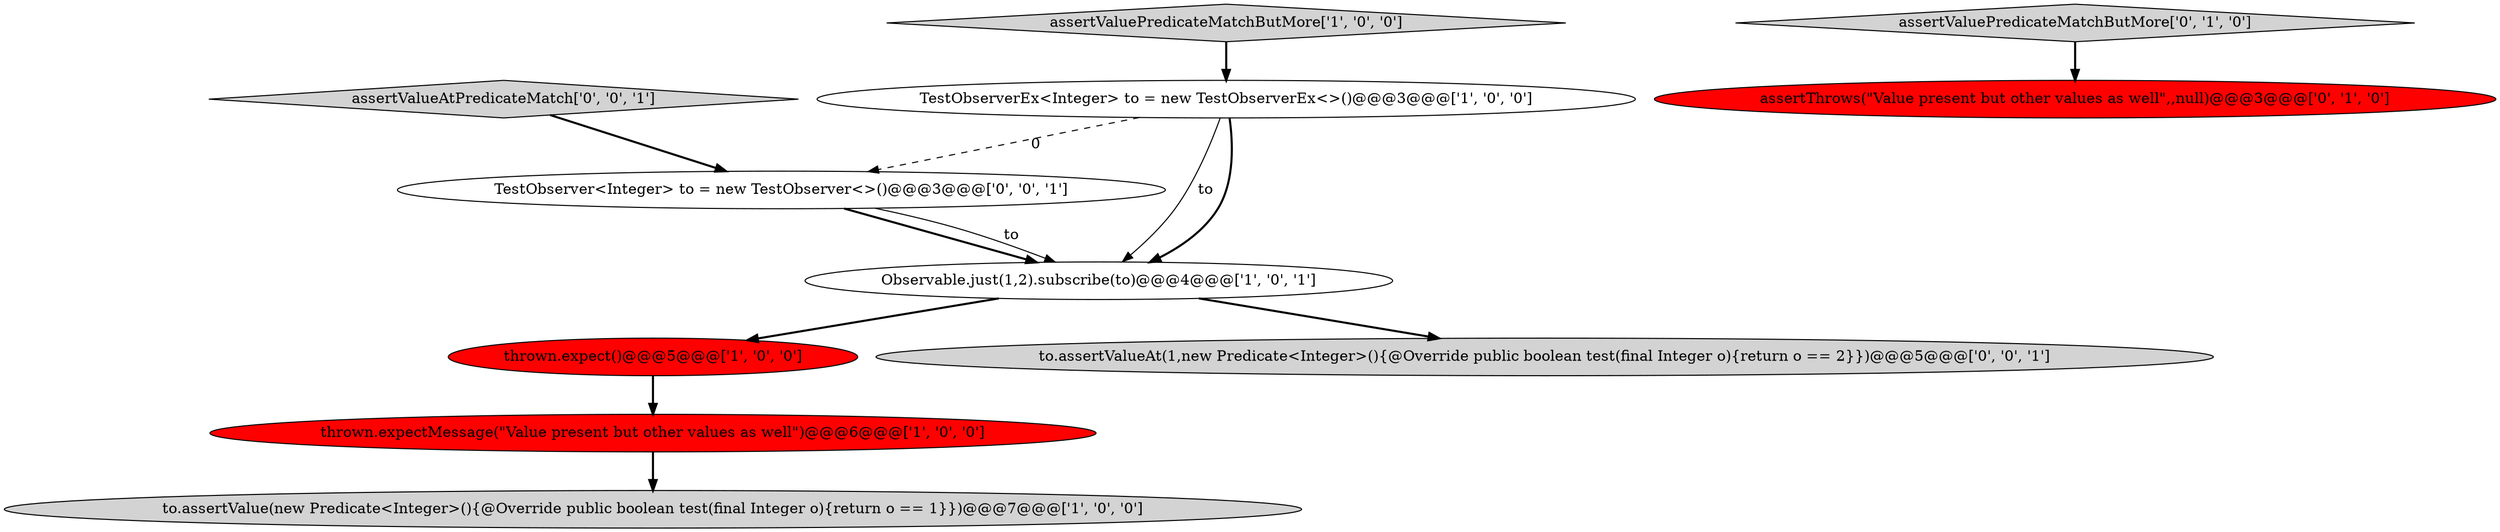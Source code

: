 digraph {
3 [style = filled, label = "thrown.expect()@@@5@@@['1', '0', '0']", fillcolor = red, shape = ellipse image = "AAA1AAABBB1BBB"];
4 [style = filled, label = "thrown.expectMessage(\"Value present but other values as well\")@@@6@@@['1', '0', '0']", fillcolor = red, shape = ellipse image = "AAA1AAABBB1BBB"];
1 [style = filled, label = "Observable.just(1,2).subscribe(to)@@@4@@@['1', '0', '1']", fillcolor = white, shape = ellipse image = "AAA0AAABBB1BBB"];
0 [style = filled, label = "TestObserverEx<Integer> to = new TestObserverEx<>()@@@3@@@['1', '0', '0']", fillcolor = white, shape = ellipse image = "AAA0AAABBB1BBB"];
6 [style = filled, label = "assertValuePredicateMatchButMore['0', '1', '0']", fillcolor = lightgray, shape = diamond image = "AAA0AAABBB2BBB"];
8 [style = filled, label = "to.assertValueAt(1,new Predicate<Integer>(){@Override public boolean test(final Integer o){return o == 2}})@@@5@@@['0', '0', '1']", fillcolor = lightgray, shape = ellipse image = "AAA0AAABBB3BBB"];
10 [style = filled, label = "assertValueAtPredicateMatch['0', '0', '1']", fillcolor = lightgray, shape = diamond image = "AAA0AAABBB3BBB"];
5 [style = filled, label = "assertValuePredicateMatchButMore['1', '0', '0']", fillcolor = lightgray, shape = diamond image = "AAA0AAABBB1BBB"];
9 [style = filled, label = "TestObserver<Integer> to = new TestObserver<>()@@@3@@@['0', '0', '1']", fillcolor = white, shape = ellipse image = "AAA0AAABBB3BBB"];
2 [style = filled, label = "to.assertValue(new Predicate<Integer>(){@Override public boolean test(final Integer o){return o == 1}})@@@7@@@['1', '0', '0']", fillcolor = lightgray, shape = ellipse image = "AAA0AAABBB1BBB"];
7 [style = filled, label = "assertThrows(\"Value present but other values as well\",,null)@@@3@@@['0', '1', '0']", fillcolor = red, shape = ellipse image = "AAA1AAABBB2BBB"];
1->3 [style = bold, label=""];
10->9 [style = bold, label=""];
4->2 [style = bold, label=""];
1->8 [style = bold, label=""];
0->9 [style = dashed, label="0"];
6->7 [style = bold, label=""];
5->0 [style = bold, label=""];
9->1 [style = bold, label=""];
0->1 [style = solid, label="to"];
3->4 [style = bold, label=""];
0->1 [style = bold, label=""];
9->1 [style = solid, label="to"];
}
